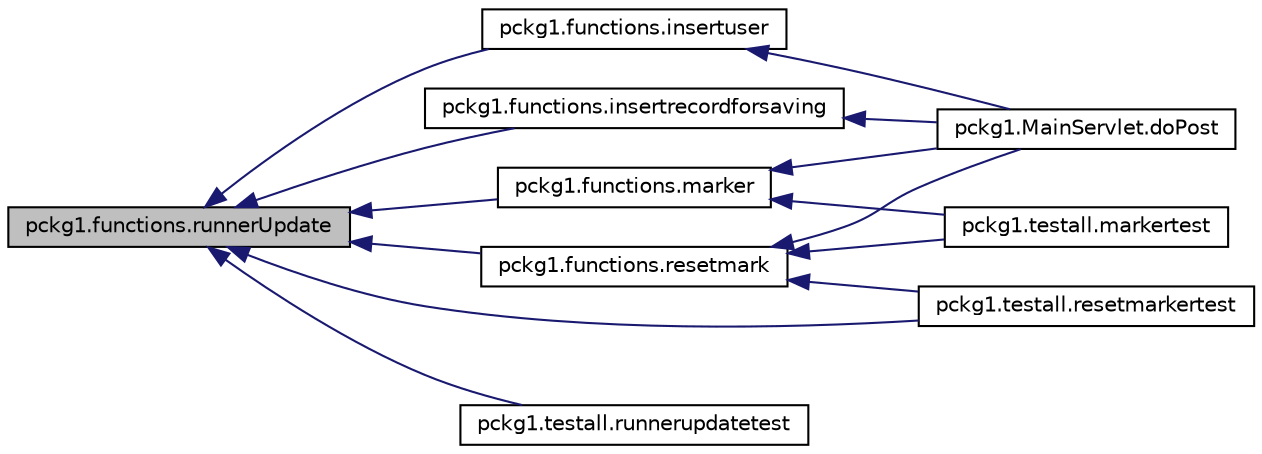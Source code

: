digraph "pckg1.functions.runnerUpdate"
{
  edge [fontname="Helvetica",fontsize="10",labelfontname="Helvetica",labelfontsize="10"];
  node [fontname="Helvetica",fontsize="10",shape=record];
  rankdir="LR";
  Node1 [label="pckg1.functions.runnerUpdate",height=0.2,width=0.4,color="black", fillcolor="grey75", style="filled", fontcolor="black"];
  Node1 -> Node2 [dir="back",color="midnightblue",fontsize="10",style="solid",fontname="Helvetica"];
  Node2 [label="pckg1.functions.resetmark",height=0.2,width=0.4,color="black", fillcolor="white", style="filled",URL="$classpckg1_1_1functions.html#a439b867e084d70f40ca2793441127635"];
  Node2 -> Node3 [dir="back",color="midnightblue",fontsize="10",style="solid",fontname="Helvetica"];
  Node3 [label="pckg1.MainServlet.doPost",height=0.2,width=0.4,color="black", fillcolor="white", style="filled",URL="$classpckg1_1_1_main_servlet.html#a1d28b6a30c1e6beebe25c7853ca6e8fe"];
  Node2 -> Node4 [dir="back",color="midnightblue",fontsize="10",style="solid",fontname="Helvetica"];
  Node4 [label="pckg1.testall.resetmarkertest",height=0.2,width=0.4,color="black", fillcolor="white", style="filled",URL="$classpckg1_1_1testall.html#a4d61486b76d24858afca8ab389c455d3"];
  Node2 -> Node5 [dir="back",color="midnightblue",fontsize="10",style="solid",fontname="Helvetica"];
  Node5 [label="pckg1.testall.markertest",height=0.2,width=0.4,color="black", fillcolor="white", style="filled",URL="$classpckg1_1_1testall.html#a9394d541380e2e8761becd3eba457d98"];
  Node1 -> Node6 [dir="back",color="midnightblue",fontsize="10",style="solid",fontname="Helvetica"];
  Node6 [label="pckg1.functions.marker",height=0.2,width=0.4,color="black", fillcolor="white", style="filled",URL="$classpckg1_1_1functions.html#af317ad606b919934f8a1434675fec8bc"];
  Node6 -> Node3 [dir="back",color="midnightblue",fontsize="10",style="solid",fontname="Helvetica"];
  Node6 -> Node5 [dir="back",color="midnightblue",fontsize="10",style="solid",fontname="Helvetica"];
  Node1 -> Node7 [dir="back",color="midnightblue",fontsize="10",style="solid",fontname="Helvetica"];
  Node7 [label="pckg1.functions.insertuser",height=0.2,width=0.4,color="black", fillcolor="white", style="filled",URL="$classpckg1_1_1functions.html#ac049c19f0b02ed5d7e5d794d7ca596b1"];
  Node7 -> Node3 [dir="back",color="midnightblue",fontsize="10",style="solid",fontname="Helvetica"];
  Node1 -> Node8 [dir="back",color="midnightblue",fontsize="10",style="solid",fontname="Helvetica"];
  Node8 [label="pckg1.functions.insertrecordforsaving",height=0.2,width=0.4,color="black", fillcolor="white", style="filled",URL="$classpckg1_1_1functions.html#acb8c0e102a16eaf214879f7d8b9782db"];
  Node8 -> Node3 [dir="back",color="midnightblue",fontsize="10",style="solid",fontname="Helvetica"];
  Node1 -> Node9 [dir="back",color="midnightblue",fontsize="10",style="solid",fontname="Helvetica"];
  Node9 [label="pckg1.testall.runnerupdatetest",height=0.2,width=0.4,color="black", fillcolor="white", style="filled",URL="$classpckg1_1_1testall.html#a0f7800c82f0b14762986fe8925316529"];
  Node1 -> Node4 [dir="back",color="midnightblue",fontsize="10",style="solid",fontname="Helvetica"];
}
